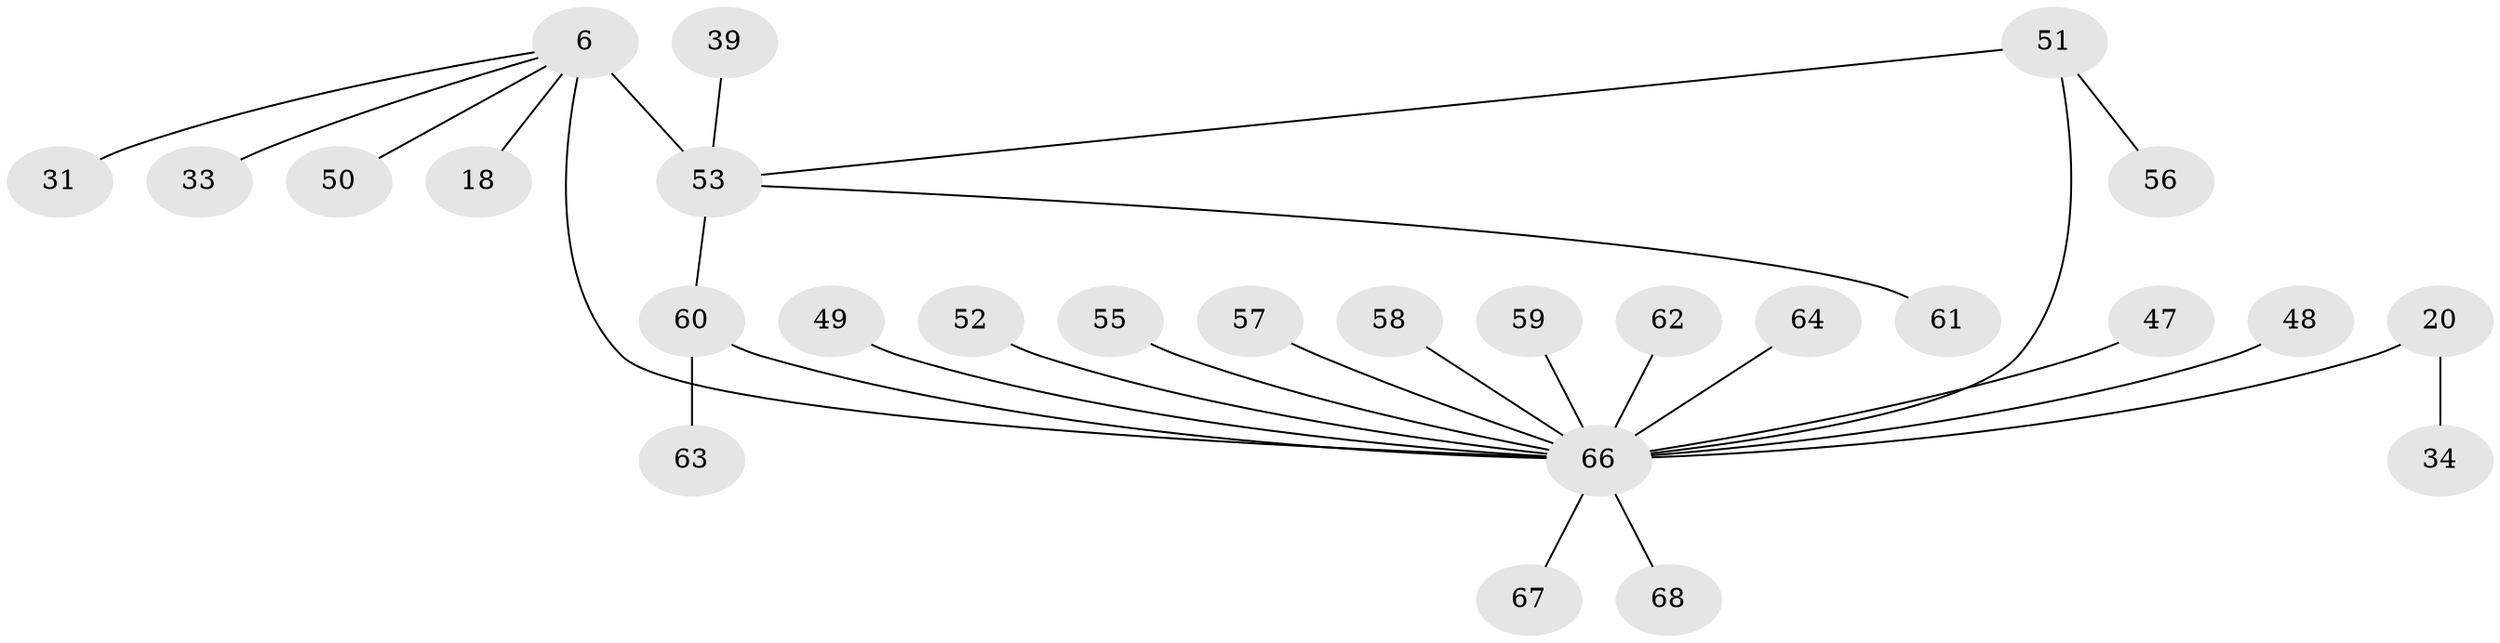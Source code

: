 // original degree distribution, {5: 0.029411764705882353, 7: 0.10294117647058823, 6: 0.04411764705882353, 10: 0.014705882352941176, 4: 0.04411764705882353, 3: 0.029411764705882353, 1: 0.5735294117647058, 2: 0.16176470588235295}
// Generated by graph-tools (version 1.1) at 2025/57/03/04/25 21:57:59]
// undirected, 27 vertices, 28 edges
graph export_dot {
graph [start="1"]
  node [color=gray90,style=filled];
  6 [super="+5"];
  18;
  20 [super="+9"];
  31;
  33;
  34;
  39 [super="+38"];
  47;
  48;
  49;
  50;
  51 [super="+10"];
  52;
  53 [super="+35"];
  55;
  56 [super="+37"];
  57;
  58;
  59;
  60 [super="+36"];
  61;
  62 [super="+43"];
  63 [super="+21"];
  64;
  66 [super="+54+4+46+44+65+19+25+40+41+42+45"];
  67;
  68 [super="+23"];
  6 -- 33;
  6 -- 18;
  6 -- 50;
  6 -- 31;
  6 -- 66 [weight=4];
  6 -- 53 [weight=2];
  20 -- 34;
  20 -- 66 [weight=4];
  39 -- 53;
  47 -- 66;
  48 -- 66;
  49 -- 66;
  51 -- 66 [weight=4];
  51 -- 56;
  51 -- 53 [weight=2];
  52 -- 66;
  53 -- 61;
  53 -- 60 [weight=2];
  55 -- 66;
  57 -- 66;
  58 -- 66;
  59 -- 66;
  60 -- 66 [weight=2];
  60 -- 63;
  62 -- 66;
  64 -- 66;
  66 -- 68;
  66 -- 67;
}
